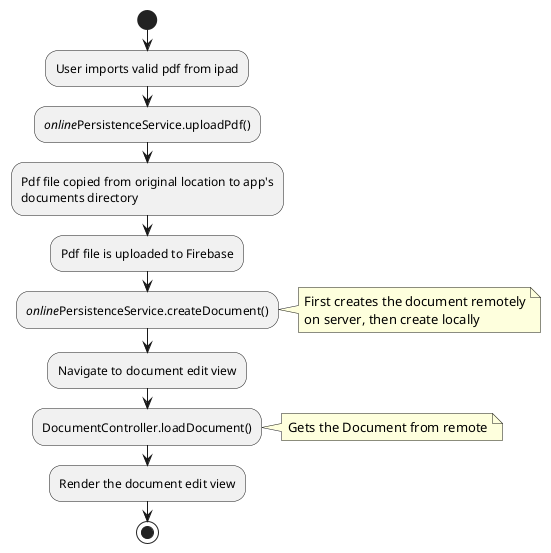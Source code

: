 @startuml

start
:User imports valid pdf from ipad;
://online//PersistenceService.uploadPdf();
:Pdf file copied from original location to app's
documents directory;
:Pdf file is uploaded to Firebase;
://online//PersistenceService.createDocument();
note right
First creates the document remotely
on server, then create locally
end note

:Navigate to document edit view;
:DocumentController.loadDocument();
note right
Gets the Document from remote
end note
:Render the document edit view;
stop

@enduml
